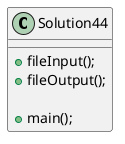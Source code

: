 @startuml
'https://plantuml.com/class-diagram

class Solution44{
+fileInput();
+fileOutput();

+main();
}

@enduml